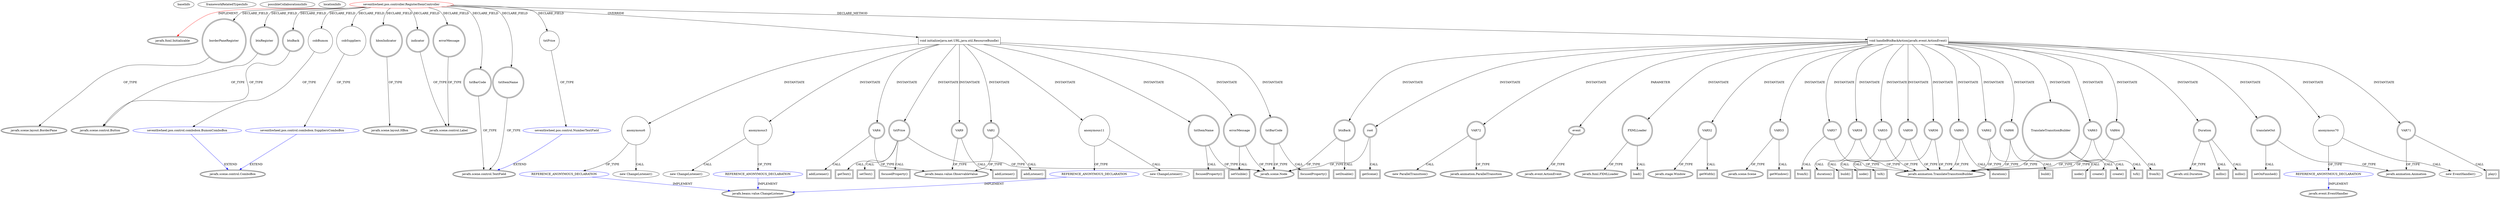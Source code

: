digraph {
baseInfo[graphId=16,category="extension_graph",isAnonymous=false,possibleRelation=true]
frameworkRelatedTypesInfo[0="javafx.fxml.Initializable"]
possibleCollaborationsInfo[0="16~FIELD_DECLARATION-~javafx.fxml.Initializable ~javafx.scene.control.TextField ~false~false",1="16~OVERRIDING_METHOD_DECLARATION-INSTANTIATION-~javafx.fxml.Initializable ~javafx.beans.value.ChangeListener ~false~true",2="16~CLIENT_METHOD_DECLARATION-INSTANTIATION-~javafx.fxml.Initializable ~javafx.event.EventHandler ~false~true",3="16~FIELD_DECLARATION-~javafx.fxml.Initializable ~javafx.scene.control.ComboBox ~false~false"]
locationInfo[projectName="7thwheel-medaka-chan",filePath="/7thwheel-medaka-chan/medaka-chan-master/src/seventhwheel/pos/controller/RegisterItemController.java",contextSignature="RegisterItemController",graphId="16"]
0[label="seventhwheel.pos.controller.RegisterItemController",vertexType="ROOT_CLIENT_CLASS_DECLARATION",isFrameworkType=false,color=red]
1[label="javafx.fxml.Initializable",vertexType="FRAMEWORK_INTERFACE_TYPE",isFrameworkType=true,peripheries=2]
2[label="borderPaneRegister",vertexType="FIELD_DECLARATION",isFrameworkType=true,peripheries=2,shape=circle]
3[label="javafx.scene.layout.BorderPane",vertexType="FRAMEWORK_CLASS_TYPE",isFrameworkType=true,peripheries=2]
4[label="btnBack",vertexType="FIELD_DECLARATION",isFrameworkType=true,peripheries=2,shape=circle]
5[label="javafx.scene.control.Button",vertexType="FRAMEWORK_CLASS_TYPE",isFrameworkType=true,peripheries=2]
6[label="btnRegister",vertexType="FIELD_DECLARATION",isFrameworkType=true,peripheries=2,shape=circle]
8[label="cobBumon",vertexType="FIELD_DECLARATION",isFrameworkType=false,shape=circle]
9[label="seventhwheel.pos.control.combobox.BumonComboBox",vertexType="REFERENCE_CLIENT_CLASS_DECLARATION",isFrameworkType=false,color=blue]
10[label="javafx.scene.control.ComboBox",vertexType="FRAMEWORK_CLASS_TYPE",isFrameworkType=true,peripheries=2]
11[label="cobSuppliers",vertexType="FIELD_DECLARATION",isFrameworkType=false,shape=circle]
12[label="seventhwheel.pos.control.combobox.SuppliersComboBox",vertexType="REFERENCE_CLIENT_CLASS_DECLARATION",isFrameworkType=false,color=blue]
14[label="errorMessage",vertexType="FIELD_DECLARATION",isFrameworkType=true,peripheries=2,shape=circle]
15[label="javafx.scene.control.Label",vertexType="FRAMEWORK_CLASS_TYPE",isFrameworkType=true,peripheries=2]
16[label="hboxIndicator",vertexType="FIELD_DECLARATION",isFrameworkType=true,peripheries=2,shape=circle]
17[label="javafx.scene.layout.HBox",vertexType="FRAMEWORK_CLASS_TYPE",isFrameworkType=true,peripheries=2]
18[label="indicator",vertexType="FIELD_DECLARATION",isFrameworkType=true,peripheries=2,shape=circle]
20[label="txtBarCode",vertexType="FIELD_DECLARATION",isFrameworkType=true,peripheries=2,shape=circle]
21[label="javafx.scene.control.TextField",vertexType="FRAMEWORK_CLASS_TYPE",isFrameworkType=true,peripheries=2]
22[label="txtItemName",vertexType="FIELD_DECLARATION",isFrameworkType=true,peripheries=2,shape=circle]
24[label="txtPrice",vertexType="FIELD_DECLARATION",isFrameworkType=false,shape=circle]
25[label="seventhwheel.pos.control.NumberTextField",vertexType="REFERENCE_CLIENT_CLASS_DECLARATION",isFrameworkType=false,color=blue]
27[label="void initialize(java.net.URL,java.util.ResourceBundle)",vertexType="OVERRIDING_METHOD_DECLARATION",isFrameworkType=false,shape=box]
28[label="errorMessage",vertexType="VARIABLE_EXPRESION",isFrameworkType=true,peripheries=2,shape=circle]
30[label="javafx.scene.Node",vertexType="FRAMEWORK_CLASS_TYPE",isFrameworkType=true,peripheries=2]
29[label="setVisible()",vertexType="INSIDE_CALL",isFrameworkType=true,peripheries=2,shape=box]
31[label="VAR1",vertexType="VARIABLE_EXPRESION",isFrameworkType=true,peripheries=2,shape=circle]
33[label="javafx.beans.value.ObservableValue",vertexType="FRAMEWORK_INTERFACE_TYPE",isFrameworkType=true,peripheries=2]
32[label="addListener()",vertexType="INSIDE_CALL",isFrameworkType=true,peripheries=2,shape=box]
34[label="txtBarCode",vertexType="VARIABLE_EXPRESION",isFrameworkType=true,peripheries=2,shape=circle]
35[label="focusedProperty()",vertexType="INSIDE_CALL",isFrameworkType=true,peripheries=2,shape=box]
38[label="anonymous3",vertexType="VARIABLE_EXPRESION",isFrameworkType=false,shape=circle]
39[label="REFERENCE_ANONYMOUS_DECLARATION",vertexType="REFERENCE_ANONYMOUS_DECLARATION",isFrameworkType=false,color=blue]
40[label="javafx.beans.value.ChangeListener",vertexType="FRAMEWORK_INTERFACE_TYPE",isFrameworkType=true,peripheries=2]
37[label="new ChangeListener()",vertexType="CONSTRUCTOR_CALL",isFrameworkType=false]
41[label="VAR4",vertexType="VARIABLE_EXPRESION",isFrameworkType=true,peripheries=2,shape=circle]
42[label="addListener()",vertexType="INSIDE_CALL",isFrameworkType=true,peripheries=2,shape=box]
44[label="txtPrice",vertexType="VARIABLE_EXPRESION",isFrameworkType=true,peripheries=2,shape=circle]
45[label="focusedProperty()",vertexType="INSIDE_CALL",isFrameworkType=true,peripheries=2,shape=box]
48[label="anonymous6",vertexType="VARIABLE_EXPRESION",isFrameworkType=false,shape=circle]
49[label="REFERENCE_ANONYMOUS_DECLARATION",vertexType="REFERENCE_ANONYMOUS_DECLARATION",isFrameworkType=false,color=blue]
47[label="new ChangeListener()",vertexType="CONSTRUCTOR_CALL",isFrameworkType=false]
52[label="getText()",vertexType="INSIDE_CALL",isFrameworkType=true,peripheries=2,shape=box]
54[label="setText()",vertexType="INSIDE_CALL",isFrameworkType=true,peripheries=2,shape=box]
55[label="VAR9",vertexType="VARIABLE_EXPRESION",isFrameworkType=true,peripheries=2,shape=circle]
56[label="addListener()",vertexType="INSIDE_CALL",isFrameworkType=true,peripheries=2,shape=box]
58[label="txtItemName",vertexType="VARIABLE_EXPRESION",isFrameworkType=true,peripheries=2,shape=circle]
59[label="focusedProperty()",vertexType="INSIDE_CALL",isFrameworkType=true,peripheries=2,shape=box]
62[label="anonymous11",vertexType="VARIABLE_EXPRESION",isFrameworkType=false,shape=circle]
63[label="REFERENCE_ANONYMOUS_DECLARATION",vertexType="REFERENCE_ANONYMOUS_DECLARATION",isFrameworkType=false,color=blue]
61[label="new ChangeListener()",vertexType="CONSTRUCTOR_CALL",isFrameworkType=false]
185[label="void handleBtnBackAction(javafx.event.ActionEvent)",vertexType="CLIENT_METHOD_DECLARATION",isFrameworkType=false,shape=box]
186[label="event",vertexType="PARAMETER_DECLARATION",isFrameworkType=true,peripheries=2]
187[label="javafx.event.ActionEvent",vertexType="FRAMEWORK_CLASS_TYPE",isFrameworkType=true,peripheries=2]
188[label="btnBack",vertexType="VARIABLE_EXPRESION",isFrameworkType=true,peripheries=2,shape=circle]
189[label="setDisable()",vertexType="INSIDE_CALL",isFrameworkType=true,peripheries=2,shape=box]
191[label="FXMLLoader",vertexType="VARIABLE_EXPRESION",isFrameworkType=true,peripheries=2,shape=circle]
193[label="javafx.fxml.FXMLLoader",vertexType="FRAMEWORK_CLASS_TYPE",isFrameworkType=true,peripheries=2]
192[label="load()",vertexType="INSIDE_CALL",isFrameworkType=true,peripheries=2,shape=box]
194[label="VAR52",vertexType="VARIABLE_EXPRESION",isFrameworkType=true,peripheries=2,shape=circle]
196[label="javafx.stage.Window",vertexType="FRAMEWORK_CLASS_TYPE",isFrameworkType=true,peripheries=2]
195[label="getWidth()",vertexType="INSIDE_CALL",isFrameworkType=true,peripheries=2,shape=box]
197[label="VAR53",vertexType="VARIABLE_EXPRESION",isFrameworkType=true,peripheries=2,shape=circle]
199[label="javafx.scene.Scene",vertexType="FRAMEWORK_CLASS_TYPE",isFrameworkType=true,peripheries=2]
198[label="getWindow()",vertexType="INSIDE_CALL",isFrameworkType=true,peripheries=2,shape=box]
200[label="root",vertexType="VARIABLE_EXPRESION",isFrameworkType=true,peripheries=2,shape=circle]
201[label="getScene()",vertexType="INSIDE_CALL",isFrameworkType=true,peripheries=2,shape=box]
203[label="VAR55",vertexType="VARIABLE_EXPRESION",isFrameworkType=true,peripheries=2,shape=circle]
205[label="javafx.animation.TranslateTransitionBuilder",vertexType="FRAMEWORK_CLASS_TYPE",isFrameworkType=true,peripheries=2]
204[label="build()",vertexType="INSIDE_CALL",isFrameworkType=true,peripheries=2,shape=box]
206[label="VAR56",vertexType="VARIABLE_EXPRESION",isFrameworkType=true,peripheries=2,shape=circle]
207[label="toX()",vertexType="INSIDE_CALL",isFrameworkType=true,peripheries=2,shape=box]
209[label="VAR57",vertexType="VARIABLE_EXPRESION",isFrameworkType=true,peripheries=2,shape=circle]
210[label="fromX()",vertexType="INSIDE_CALL",isFrameworkType=true,peripheries=2,shape=box]
212[label="VAR58",vertexType="VARIABLE_EXPRESION",isFrameworkType=true,peripheries=2,shape=circle]
213[label="duration()",vertexType="INSIDE_CALL",isFrameworkType=true,peripheries=2,shape=box]
215[label="VAR59",vertexType="VARIABLE_EXPRESION",isFrameworkType=true,peripheries=2,shape=circle]
216[label="node()",vertexType="INSIDE_CALL",isFrameworkType=true,peripheries=2,shape=box]
218[label="TranslateTransitionBuilder",vertexType="VARIABLE_EXPRESION",isFrameworkType=true,peripheries=2,shape=circle]
219[label="create()",vertexType="INSIDE_CALL",isFrameworkType=true,peripheries=2,shape=box]
221[label="Duration",vertexType="VARIABLE_EXPRESION",isFrameworkType=true,peripheries=2,shape=circle]
223[label="javafx.util.Duration",vertexType="FRAMEWORK_CLASS_TYPE",isFrameworkType=true,peripheries=2]
222[label="millis()",vertexType="INSIDE_CALL",isFrameworkType=true,peripheries=2,shape=box]
224[label="VAR62",vertexType="VARIABLE_EXPRESION",isFrameworkType=true,peripheries=2,shape=circle]
225[label="build()",vertexType="INSIDE_CALL",isFrameworkType=true,peripheries=2,shape=box]
227[label="VAR63",vertexType="VARIABLE_EXPRESION",isFrameworkType=true,peripheries=2,shape=circle]
228[label="toX()",vertexType="INSIDE_CALL",isFrameworkType=true,peripheries=2,shape=box]
230[label="VAR64",vertexType="VARIABLE_EXPRESION",isFrameworkType=true,peripheries=2,shape=circle]
231[label="fromX()",vertexType="INSIDE_CALL",isFrameworkType=true,peripheries=2,shape=box]
233[label="VAR65",vertexType="VARIABLE_EXPRESION",isFrameworkType=true,peripheries=2,shape=circle]
234[label="duration()",vertexType="INSIDE_CALL",isFrameworkType=true,peripheries=2,shape=box]
236[label="VAR66",vertexType="VARIABLE_EXPRESION",isFrameworkType=true,peripheries=2,shape=circle]
237[label="node()",vertexType="INSIDE_CALL",isFrameworkType=true,peripheries=2,shape=box]
240[label="create()",vertexType="INSIDE_CALL",isFrameworkType=true,peripheries=2,shape=box]
242[label="millis()",vertexType="INSIDE_CALL",isFrameworkType=true,peripheries=2,shape=box]
243[label="translateOut",vertexType="VARIABLE_EXPRESION",isFrameworkType=true,peripheries=2,shape=circle]
245[label="javafx.animation.Animation",vertexType="FRAMEWORK_CLASS_TYPE",isFrameworkType=true,peripheries=2]
244[label="setOnFinished()",vertexType="INSIDE_CALL",isFrameworkType=true,peripheries=2,shape=box]
247[label="anonymous70",vertexType="VARIABLE_EXPRESION",isFrameworkType=false,shape=circle]
248[label="REFERENCE_ANONYMOUS_DECLARATION",vertexType="REFERENCE_ANONYMOUS_DECLARATION",isFrameworkType=false,color=blue]
249[label="javafx.event.EventHandler",vertexType="FRAMEWORK_INTERFACE_TYPE",isFrameworkType=true,peripheries=2]
246[label="new EventHandler()",vertexType="CONSTRUCTOR_CALL",isFrameworkType=false]
250[label="VAR71",vertexType="VARIABLE_EXPRESION",isFrameworkType=true,peripheries=2,shape=circle]
251[label="play()",vertexType="INSIDE_CALL",isFrameworkType=true,peripheries=2,shape=box]
254[label="VAR72",vertexType="VARIABLE_EXPRESION",isFrameworkType=true,peripheries=2,shape=circle]
255[label="javafx.animation.ParallelTransition",vertexType="FRAMEWORK_CLASS_TYPE",isFrameworkType=true,peripheries=2]
253[label="new ParallelTransition()",vertexType="CONSTRUCTOR_CALL",isFrameworkType=true,peripheries=2]
0->1[label="IMPLEMENT",color=red]
0->2[label="DECLARE_FIELD"]
2->3[label="OF_TYPE"]
0->4[label="DECLARE_FIELD"]
4->5[label="OF_TYPE"]
0->6[label="DECLARE_FIELD"]
6->5[label="OF_TYPE"]
0->8[label="DECLARE_FIELD"]
9->10[label="EXTEND",color=blue]
8->9[label="OF_TYPE"]
0->11[label="DECLARE_FIELD"]
12->10[label="EXTEND",color=blue]
11->12[label="OF_TYPE"]
0->14[label="DECLARE_FIELD"]
14->15[label="OF_TYPE"]
0->16[label="DECLARE_FIELD"]
16->17[label="OF_TYPE"]
0->18[label="DECLARE_FIELD"]
18->15[label="OF_TYPE"]
0->20[label="DECLARE_FIELD"]
20->21[label="OF_TYPE"]
0->22[label="DECLARE_FIELD"]
22->21[label="OF_TYPE"]
0->24[label="DECLARE_FIELD"]
25->21[label="EXTEND",color=blue]
24->25[label="OF_TYPE"]
0->27[label="OVERRIDE"]
27->28[label="INSTANTIATE"]
28->30[label="OF_TYPE"]
28->29[label="CALL"]
27->31[label="INSTANTIATE"]
31->33[label="OF_TYPE"]
31->32[label="CALL"]
27->34[label="INSTANTIATE"]
34->30[label="OF_TYPE"]
34->35[label="CALL"]
27->38[label="INSTANTIATE"]
39->40[label="IMPLEMENT",color=blue]
38->39[label="OF_TYPE"]
38->37[label="CALL"]
27->41[label="INSTANTIATE"]
41->33[label="OF_TYPE"]
41->42[label="CALL"]
27->44[label="INSTANTIATE"]
44->30[label="OF_TYPE"]
44->45[label="CALL"]
27->48[label="INSTANTIATE"]
49->40[label="IMPLEMENT",color=blue]
48->49[label="OF_TYPE"]
48->47[label="CALL"]
44->52[label="CALL"]
44->54[label="CALL"]
27->55[label="INSTANTIATE"]
55->33[label="OF_TYPE"]
55->56[label="CALL"]
27->58[label="INSTANTIATE"]
58->30[label="OF_TYPE"]
58->59[label="CALL"]
27->62[label="INSTANTIATE"]
63->40[label="IMPLEMENT",color=blue]
62->63[label="OF_TYPE"]
62->61[label="CALL"]
0->185[label="DECLARE_METHOD"]
186->187[label="OF_TYPE"]
185->186[label="PARAMETER"]
185->188[label="INSTANTIATE"]
188->30[label="OF_TYPE"]
188->189[label="CALL"]
185->191[label="INSTANTIATE"]
191->193[label="OF_TYPE"]
191->192[label="CALL"]
185->194[label="INSTANTIATE"]
194->196[label="OF_TYPE"]
194->195[label="CALL"]
185->197[label="INSTANTIATE"]
197->199[label="OF_TYPE"]
197->198[label="CALL"]
185->200[label="INSTANTIATE"]
200->30[label="OF_TYPE"]
200->201[label="CALL"]
185->203[label="INSTANTIATE"]
203->205[label="OF_TYPE"]
203->204[label="CALL"]
185->206[label="INSTANTIATE"]
206->205[label="OF_TYPE"]
206->207[label="CALL"]
185->209[label="INSTANTIATE"]
209->205[label="OF_TYPE"]
209->210[label="CALL"]
185->212[label="INSTANTIATE"]
212->205[label="OF_TYPE"]
212->213[label="CALL"]
185->215[label="INSTANTIATE"]
215->205[label="OF_TYPE"]
215->216[label="CALL"]
185->218[label="INSTANTIATE"]
218->205[label="OF_TYPE"]
218->219[label="CALL"]
185->221[label="INSTANTIATE"]
221->223[label="OF_TYPE"]
221->222[label="CALL"]
185->224[label="INSTANTIATE"]
224->205[label="OF_TYPE"]
224->225[label="CALL"]
185->227[label="INSTANTIATE"]
227->205[label="OF_TYPE"]
227->228[label="CALL"]
185->230[label="INSTANTIATE"]
230->205[label="OF_TYPE"]
230->231[label="CALL"]
185->233[label="INSTANTIATE"]
233->205[label="OF_TYPE"]
233->234[label="CALL"]
185->236[label="INSTANTIATE"]
236->205[label="OF_TYPE"]
236->237[label="CALL"]
218->240[label="CALL"]
221->242[label="CALL"]
185->243[label="INSTANTIATE"]
243->245[label="OF_TYPE"]
243->244[label="CALL"]
185->247[label="INSTANTIATE"]
248->249[label="IMPLEMENT",color=blue]
247->248[label="OF_TYPE"]
247->246[label="CALL"]
185->250[label="INSTANTIATE"]
250->245[label="OF_TYPE"]
250->251[label="CALL"]
185->254[label="INSTANTIATE"]
254->255[label="OF_TYPE"]
254->253[label="CALL"]
}
